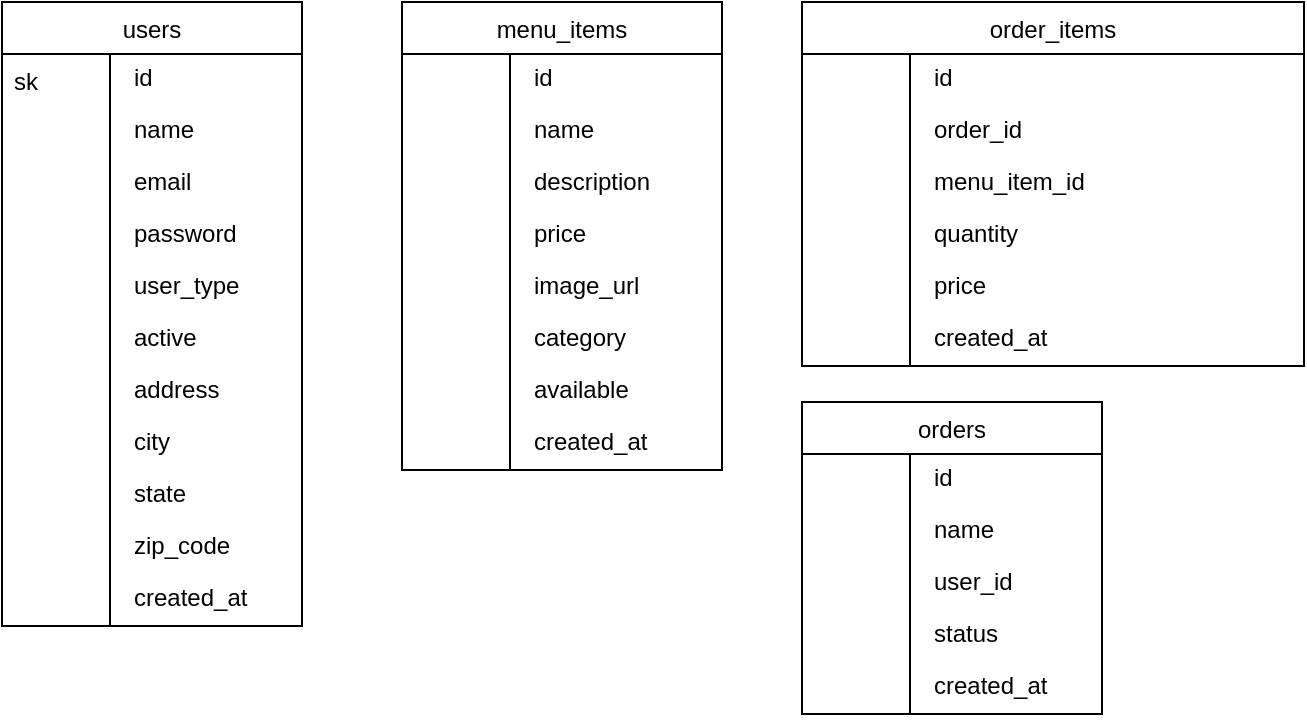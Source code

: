 <mxfile version="26.1.2">
  <diagram id="C5RBs43oDa-KdzZeNtuy" name="Page-1">
    <mxGraphModel dx="1204" dy="806" grid="1" gridSize="10" guides="1" tooltips="1" connect="1" arrows="1" fold="1" page="1" pageScale="1" pageWidth="827" pageHeight="1169" math="0" shadow="0">
      <root>
        <mxCell id="WIyWlLk6GJQsqaUBKTNV-0" />
        <mxCell id="WIyWlLk6GJQsqaUBKTNV-1" parent="WIyWlLk6GJQsqaUBKTNV-0" />
        <mxCell id="U28LsbOnMqw_fD2AOwAo-0" value="users" style="swimlane;fontStyle=0;childLayout=stackLayout;horizontal=1;startSize=26;fillColor=default;horizontalStack=0;resizeParent=1;resizeLast=0;collapsible=1;marginBottom=0;swimlaneFillColor=default;align=center;" vertex="1" parent="WIyWlLk6GJQsqaUBKTNV-1">
          <mxGeometry x="120" y="120" width="150" height="312" as="geometry" />
        </mxCell>
        <mxCell id="U28LsbOnMqw_fD2AOwAo-1" value="id" style="shape=partialRectangle;top=0;left=0;right=0;bottom=0;align=left;verticalAlign=top;spacingTop=-2;fillColor=none;spacingLeft=64;spacingRight=4;overflow=hidden;rotatable=0;points=[[0,0.5],[1,0.5]];portConstraint=eastwest;dropTarget=0;" vertex="1" parent="U28LsbOnMqw_fD2AOwAo-0">
          <mxGeometry y="26" width="150" height="26" as="geometry" />
        </mxCell>
        <mxCell id="U28LsbOnMqw_fD2AOwAo-2" value="sk" style="shape=partialRectangle;top=0;left=0;bottom=0;fillColor=none;align=left;verticalAlign=middle;spacingLeft=4;spacingRight=4;overflow=hidden;rotatable=180;points=[];portConstraint=eastwest;part=1;" vertex="1" connectable="0" parent="U28LsbOnMqw_fD2AOwAo-1">
          <mxGeometry width="54" height="26" as="geometry" />
        </mxCell>
        <mxCell id="U28LsbOnMqw_fD2AOwAo-3" value="name" style="shape=partialRectangle;top=0;left=0;right=0;bottom=0;align=left;verticalAlign=top;spacingTop=-2;fillColor=none;spacingLeft=64;spacingRight=4;overflow=hidden;rotatable=0;points=[[0,0.5],[1,0.5]];portConstraint=eastwest;dropTarget=0;" vertex="1" parent="U28LsbOnMqw_fD2AOwAo-0">
          <mxGeometry y="52" width="150" height="26" as="geometry" />
        </mxCell>
        <mxCell id="U28LsbOnMqw_fD2AOwAo-4" value="" style="shape=partialRectangle;top=0;left=0;bottom=0;fillColor=none;align=left;verticalAlign=middle;spacingLeft=4;spacingRight=4;overflow=hidden;rotatable=180;points=[];portConstraint=eastwest;part=1;" vertex="1" connectable="0" parent="U28LsbOnMqw_fD2AOwAo-3">
          <mxGeometry width="54" height="26" as="geometry" />
        </mxCell>
        <mxCell id="U28LsbOnMqw_fD2AOwAo-5" value="email" style="shape=partialRectangle;top=0;left=0;right=0;bottom=0;align=left;verticalAlign=top;spacingTop=-2;fillColor=none;spacingLeft=64;spacingRight=4;overflow=hidden;rotatable=0;points=[[0,0.5],[1,0.5]];portConstraint=eastwest;dropTarget=0;" vertex="1" parent="U28LsbOnMqw_fD2AOwAo-0">
          <mxGeometry y="78" width="150" height="26" as="geometry" />
        </mxCell>
        <mxCell id="U28LsbOnMqw_fD2AOwAo-6" value="" style="shape=partialRectangle;top=0;left=0;bottom=0;fillColor=none;align=left;verticalAlign=middle;spacingLeft=4;spacingRight=4;overflow=hidden;rotatable=180;points=[];portConstraint=eastwest;part=1;" vertex="1" connectable="0" parent="U28LsbOnMqw_fD2AOwAo-5">
          <mxGeometry width="54" height="26" as="geometry" />
        </mxCell>
        <mxCell id="U28LsbOnMqw_fD2AOwAo-7" value="password" style="shape=partialRectangle;top=0;left=0;right=0;bottom=0;align=left;verticalAlign=top;spacingTop=-2;fillColor=none;spacingLeft=64;spacingRight=4;overflow=hidden;rotatable=0;points=[[0,0.5],[1,0.5]];portConstraint=eastwest;dropTarget=0;" vertex="1" parent="U28LsbOnMqw_fD2AOwAo-0">
          <mxGeometry y="104" width="150" height="26" as="geometry" />
        </mxCell>
        <mxCell id="U28LsbOnMqw_fD2AOwAo-8" value="" style="shape=partialRectangle;top=0;left=0;bottom=0;fillColor=none;align=left;verticalAlign=middle;spacingLeft=4;spacingRight=4;overflow=hidden;rotatable=180;points=[];portConstraint=eastwest;part=1;" vertex="1" connectable="0" parent="U28LsbOnMqw_fD2AOwAo-7">
          <mxGeometry width="54" height="26" as="geometry" />
        </mxCell>
        <mxCell id="U28LsbOnMqw_fD2AOwAo-9" value="user_type" style="shape=partialRectangle;top=0;left=0;right=0;bottom=0;align=left;verticalAlign=top;spacingTop=-2;fillColor=none;spacingLeft=64;spacingRight=4;overflow=hidden;rotatable=0;points=[[0,0.5],[1,0.5]];portConstraint=eastwest;dropTarget=0;" vertex="1" parent="U28LsbOnMqw_fD2AOwAo-0">
          <mxGeometry y="130" width="150" height="26" as="geometry" />
        </mxCell>
        <mxCell id="U28LsbOnMqw_fD2AOwAo-10" value="" style="shape=partialRectangle;top=0;left=0;bottom=0;fillColor=none;align=left;verticalAlign=middle;spacingLeft=4;spacingRight=4;overflow=hidden;rotatable=180;points=[];portConstraint=eastwest;part=1;" vertex="1" connectable="0" parent="U28LsbOnMqw_fD2AOwAo-9">
          <mxGeometry width="54" height="26" as="geometry" />
        </mxCell>
        <mxCell id="U28LsbOnMqw_fD2AOwAo-11" value="active" style="shape=partialRectangle;top=0;left=0;right=0;bottom=0;align=left;verticalAlign=top;spacingTop=-2;fillColor=none;spacingLeft=64;spacingRight=4;overflow=hidden;rotatable=0;points=[[0,0.5],[1,0.5]];portConstraint=eastwest;dropTarget=0;" vertex="1" parent="U28LsbOnMqw_fD2AOwAo-0">
          <mxGeometry y="156" width="150" height="26" as="geometry" />
        </mxCell>
        <mxCell id="U28LsbOnMqw_fD2AOwAo-12" value="" style="shape=partialRectangle;top=0;left=0;bottom=0;fillColor=none;align=left;verticalAlign=middle;spacingLeft=4;spacingRight=4;overflow=hidden;rotatable=180;points=[];portConstraint=eastwest;part=1;" vertex="1" connectable="0" parent="U28LsbOnMqw_fD2AOwAo-11">
          <mxGeometry width="54" height="26" as="geometry" />
        </mxCell>
        <mxCell id="U28LsbOnMqw_fD2AOwAo-13" value="address" style="shape=partialRectangle;top=0;left=0;right=0;bottom=0;align=left;verticalAlign=top;spacingTop=-2;fillColor=none;spacingLeft=64;spacingRight=4;overflow=hidden;rotatable=0;points=[[0,0.5],[1,0.5]];portConstraint=eastwest;dropTarget=0;" vertex="1" parent="U28LsbOnMqw_fD2AOwAo-0">
          <mxGeometry y="182" width="150" height="26" as="geometry" />
        </mxCell>
        <mxCell id="U28LsbOnMqw_fD2AOwAo-14" value="" style="shape=partialRectangle;top=0;left=0;bottom=0;fillColor=none;align=left;verticalAlign=middle;spacingLeft=4;spacingRight=4;overflow=hidden;rotatable=180;points=[];portConstraint=eastwest;part=1;" vertex="1" connectable="0" parent="U28LsbOnMqw_fD2AOwAo-13">
          <mxGeometry width="54" height="26" as="geometry" />
        </mxCell>
        <mxCell id="U28LsbOnMqw_fD2AOwAo-15" value="city" style="shape=partialRectangle;top=0;left=0;right=0;bottom=0;align=left;verticalAlign=top;spacingTop=-2;fillColor=none;spacingLeft=64;spacingRight=4;overflow=hidden;rotatable=0;points=[[0,0.5],[1,0.5]];portConstraint=eastwest;dropTarget=0;" vertex="1" parent="U28LsbOnMqw_fD2AOwAo-0">
          <mxGeometry y="208" width="150" height="26" as="geometry" />
        </mxCell>
        <mxCell id="U28LsbOnMqw_fD2AOwAo-16" value="" style="shape=partialRectangle;top=0;left=0;bottom=0;fillColor=none;align=left;verticalAlign=middle;spacingLeft=4;spacingRight=4;overflow=hidden;rotatable=180;points=[];portConstraint=eastwest;part=1;" vertex="1" connectable="0" parent="U28LsbOnMqw_fD2AOwAo-15">
          <mxGeometry width="54" height="26" as="geometry" />
        </mxCell>
        <mxCell id="U28LsbOnMqw_fD2AOwAo-17" value="state" style="shape=partialRectangle;top=0;left=0;right=0;bottom=0;align=left;verticalAlign=top;spacingTop=-2;fillColor=none;spacingLeft=64;spacingRight=4;overflow=hidden;rotatable=0;points=[[0,0.5],[1,0.5]];portConstraint=eastwest;dropTarget=0;" vertex="1" parent="U28LsbOnMqw_fD2AOwAo-0">
          <mxGeometry y="234" width="150" height="26" as="geometry" />
        </mxCell>
        <mxCell id="U28LsbOnMqw_fD2AOwAo-18" value="" style="shape=partialRectangle;top=0;left=0;bottom=0;fillColor=none;align=left;verticalAlign=middle;spacingLeft=4;spacingRight=4;overflow=hidden;rotatable=180;points=[];portConstraint=eastwest;part=1;" vertex="1" connectable="0" parent="U28LsbOnMqw_fD2AOwAo-17">
          <mxGeometry width="54" height="26" as="geometry" />
        </mxCell>
        <mxCell id="U28LsbOnMqw_fD2AOwAo-19" value="zip_code" style="shape=partialRectangle;top=0;left=0;right=0;bottom=0;align=left;verticalAlign=top;spacingTop=-2;fillColor=none;spacingLeft=64;spacingRight=4;overflow=hidden;rotatable=0;points=[[0,0.5],[1,0.5]];portConstraint=eastwest;dropTarget=0;" vertex="1" parent="U28LsbOnMqw_fD2AOwAo-0">
          <mxGeometry y="260" width="150" height="26" as="geometry" />
        </mxCell>
        <mxCell id="U28LsbOnMqw_fD2AOwAo-20" value="" style="shape=partialRectangle;top=0;left=0;bottom=0;fillColor=none;align=left;verticalAlign=middle;spacingLeft=4;spacingRight=4;overflow=hidden;rotatable=180;points=[];portConstraint=eastwest;part=1;" vertex="1" connectable="0" parent="U28LsbOnMqw_fD2AOwAo-19">
          <mxGeometry width="54" height="26" as="geometry" />
        </mxCell>
        <mxCell id="U28LsbOnMqw_fD2AOwAo-21" value="created_at" style="shape=partialRectangle;top=0;left=0;right=0;bottom=0;align=left;verticalAlign=top;spacingTop=-2;fillColor=none;spacingLeft=64;spacingRight=4;overflow=hidden;rotatable=0;points=[[0,0.5],[1,0.5]];portConstraint=eastwest;dropTarget=0;" vertex="1" parent="U28LsbOnMqw_fD2AOwAo-0">
          <mxGeometry y="286" width="150" height="26" as="geometry" />
        </mxCell>
        <mxCell id="U28LsbOnMqw_fD2AOwAo-22" value="" style="shape=partialRectangle;top=0;left=0;bottom=0;fillColor=none;align=left;verticalAlign=middle;spacingLeft=4;spacingRight=4;overflow=hidden;rotatable=180;points=[];portConstraint=eastwest;part=1;" vertex="1" connectable="0" parent="U28LsbOnMqw_fD2AOwAo-21">
          <mxGeometry width="54" height="26" as="geometry" />
        </mxCell>
        <mxCell id="U28LsbOnMqw_fD2AOwAo-23" value="menu_items" style="swimlane;fontStyle=0;childLayout=stackLayout;horizontal=1;startSize=26;fillColor=default;horizontalStack=0;resizeParent=1;resizeLast=0;collapsible=1;marginBottom=0;swimlaneFillColor=default;align=center;" vertex="1" parent="WIyWlLk6GJQsqaUBKTNV-1">
          <mxGeometry x="320" y="120" width="160" height="234" as="geometry" />
        </mxCell>
        <mxCell id="U28LsbOnMqw_fD2AOwAo-24" value="id" style="shape=partialRectangle;top=0;left=0;right=0;bottom=0;align=left;verticalAlign=top;spacingTop=-2;fillColor=none;spacingLeft=64;spacingRight=4;overflow=hidden;rotatable=0;points=[[0,0.5],[1,0.5]];portConstraint=eastwest;dropTarget=0;" vertex="1" parent="U28LsbOnMqw_fD2AOwAo-23">
          <mxGeometry y="26" width="160" height="26" as="geometry" />
        </mxCell>
        <mxCell id="U28LsbOnMqw_fD2AOwAo-25" value="" style="shape=partialRectangle;top=0;left=0;bottom=0;fillColor=none;align=left;verticalAlign=middle;spacingLeft=4;spacingRight=4;overflow=hidden;rotatable=180;points=[];portConstraint=eastwest;part=1;" vertex="1" connectable="0" parent="U28LsbOnMqw_fD2AOwAo-24">
          <mxGeometry width="54" height="26" as="geometry" />
        </mxCell>
        <mxCell id="U28LsbOnMqw_fD2AOwAo-26" value="name" style="shape=partialRectangle;top=0;left=0;right=0;bottom=0;align=left;verticalAlign=top;spacingTop=-2;fillColor=none;spacingLeft=64;spacingRight=4;overflow=hidden;rotatable=0;points=[[0,0.5],[1,0.5]];portConstraint=eastwest;dropTarget=0;" vertex="1" parent="U28LsbOnMqw_fD2AOwAo-23">
          <mxGeometry y="52" width="160" height="26" as="geometry" />
        </mxCell>
        <mxCell id="U28LsbOnMqw_fD2AOwAo-27" value="" style="shape=partialRectangle;top=0;left=0;bottom=0;fillColor=none;align=left;verticalAlign=middle;spacingLeft=4;spacingRight=4;overflow=hidden;rotatable=180;points=[];portConstraint=eastwest;part=1;" vertex="1" connectable="0" parent="U28LsbOnMqw_fD2AOwAo-26">
          <mxGeometry width="54" height="26" as="geometry" />
        </mxCell>
        <mxCell id="U28LsbOnMqw_fD2AOwAo-28" value="description" style="shape=partialRectangle;top=0;left=0;right=0;bottom=0;align=left;verticalAlign=top;spacingTop=-2;fillColor=none;spacingLeft=64;spacingRight=4;overflow=hidden;rotatable=0;points=[[0,0.5],[1,0.5]];portConstraint=eastwest;dropTarget=0;" vertex="1" parent="U28LsbOnMqw_fD2AOwAo-23">
          <mxGeometry y="78" width="160" height="26" as="geometry" />
        </mxCell>
        <mxCell id="U28LsbOnMqw_fD2AOwAo-29" value="" style="shape=partialRectangle;top=0;left=0;bottom=0;fillColor=none;align=left;verticalAlign=middle;spacingLeft=4;spacingRight=4;overflow=hidden;rotatable=180;points=[];portConstraint=eastwest;part=1;" vertex="1" connectable="0" parent="U28LsbOnMqw_fD2AOwAo-28">
          <mxGeometry width="54" height="26" as="geometry" />
        </mxCell>
        <mxCell id="U28LsbOnMqw_fD2AOwAo-30" value="price" style="shape=partialRectangle;top=0;left=0;right=0;bottom=0;align=left;verticalAlign=top;spacingTop=-2;fillColor=none;spacingLeft=64;spacingRight=4;overflow=hidden;rotatable=0;points=[[0,0.5],[1,0.5]];portConstraint=eastwest;dropTarget=0;" vertex="1" parent="U28LsbOnMqw_fD2AOwAo-23">
          <mxGeometry y="104" width="160" height="26" as="geometry" />
        </mxCell>
        <mxCell id="U28LsbOnMqw_fD2AOwAo-31" value="" style="shape=partialRectangle;top=0;left=0;bottom=0;fillColor=none;align=left;verticalAlign=middle;spacingLeft=4;spacingRight=4;overflow=hidden;rotatable=180;points=[];portConstraint=eastwest;part=1;" vertex="1" connectable="0" parent="U28LsbOnMqw_fD2AOwAo-30">
          <mxGeometry width="54" height="26" as="geometry" />
        </mxCell>
        <mxCell id="U28LsbOnMqw_fD2AOwAo-32" value="image_url" style="shape=partialRectangle;top=0;left=0;right=0;bottom=0;align=left;verticalAlign=top;spacingTop=-2;fillColor=none;spacingLeft=64;spacingRight=4;overflow=hidden;rotatable=0;points=[[0,0.5],[1,0.5]];portConstraint=eastwest;dropTarget=0;" vertex="1" parent="U28LsbOnMqw_fD2AOwAo-23">
          <mxGeometry y="130" width="160" height="26" as="geometry" />
        </mxCell>
        <mxCell id="U28LsbOnMqw_fD2AOwAo-33" value="" style="shape=partialRectangle;top=0;left=0;bottom=0;fillColor=none;align=left;verticalAlign=middle;spacingLeft=4;spacingRight=4;overflow=hidden;rotatable=180;points=[];portConstraint=eastwest;part=1;" vertex="1" connectable="0" parent="U28LsbOnMqw_fD2AOwAo-32">
          <mxGeometry width="54" height="26" as="geometry" />
        </mxCell>
        <mxCell id="U28LsbOnMqw_fD2AOwAo-34" value="category" style="shape=partialRectangle;top=0;left=0;right=0;bottom=0;align=left;verticalAlign=top;spacingTop=-2;fillColor=none;spacingLeft=64;spacingRight=4;overflow=hidden;rotatable=0;points=[[0,0.5],[1,0.5]];portConstraint=eastwest;dropTarget=0;" vertex="1" parent="U28LsbOnMqw_fD2AOwAo-23">
          <mxGeometry y="156" width="160" height="26" as="geometry" />
        </mxCell>
        <mxCell id="U28LsbOnMqw_fD2AOwAo-35" value="" style="shape=partialRectangle;top=0;left=0;bottom=0;fillColor=none;align=left;verticalAlign=middle;spacingLeft=4;spacingRight=4;overflow=hidden;rotatable=180;points=[];portConstraint=eastwest;part=1;" vertex="1" connectable="0" parent="U28LsbOnMqw_fD2AOwAo-34">
          <mxGeometry width="54" height="26" as="geometry" />
        </mxCell>
        <mxCell id="U28LsbOnMqw_fD2AOwAo-36" value="available" style="shape=partialRectangle;top=0;left=0;right=0;bottom=0;align=left;verticalAlign=top;spacingTop=-2;fillColor=none;spacingLeft=64;spacingRight=4;overflow=hidden;rotatable=0;points=[[0,0.5],[1,0.5]];portConstraint=eastwest;dropTarget=0;" vertex="1" parent="U28LsbOnMqw_fD2AOwAo-23">
          <mxGeometry y="182" width="160" height="26" as="geometry" />
        </mxCell>
        <mxCell id="U28LsbOnMqw_fD2AOwAo-37" value="" style="shape=partialRectangle;top=0;left=0;bottom=0;fillColor=none;align=left;verticalAlign=middle;spacingLeft=4;spacingRight=4;overflow=hidden;rotatable=180;points=[];portConstraint=eastwest;part=1;" vertex="1" connectable="0" parent="U28LsbOnMqw_fD2AOwAo-36">
          <mxGeometry width="54" height="26" as="geometry" />
        </mxCell>
        <mxCell id="U28LsbOnMqw_fD2AOwAo-38" value="created_at" style="shape=partialRectangle;top=0;left=0;right=0;bottom=0;align=left;verticalAlign=top;spacingTop=-2;fillColor=none;spacingLeft=64;spacingRight=4;overflow=hidden;rotatable=0;points=[[0,0.5],[1,0.5]];portConstraint=eastwest;dropTarget=0;" vertex="1" parent="U28LsbOnMqw_fD2AOwAo-23">
          <mxGeometry y="208" width="160" height="26" as="geometry" />
        </mxCell>
        <mxCell id="U28LsbOnMqw_fD2AOwAo-39" value="" style="shape=partialRectangle;top=0;left=0;bottom=0;fillColor=none;align=left;verticalAlign=middle;spacingLeft=4;spacingRight=4;overflow=hidden;rotatable=180;points=[];portConstraint=eastwest;part=1;" vertex="1" connectable="0" parent="U28LsbOnMqw_fD2AOwAo-38">
          <mxGeometry width="54" height="26" as="geometry" />
        </mxCell>
        <mxCell id="U28LsbOnMqw_fD2AOwAo-40" value="orders" style="swimlane;fontStyle=0;childLayout=stackLayout;horizontal=1;startSize=26;fillColor=default;horizontalStack=0;resizeParent=1;resizeLast=0;collapsible=1;marginBottom=0;swimlaneFillColor=default;align=center;" vertex="1" parent="WIyWlLk6GJQsqaUBKTNV-1">
          <mxGeometry x="520" y="320" width="150" height="156" as="geometry" />
        </mxCell>
        <mxCell id="U28LsbOnMqw_fD2AOwAo-41" value="id" style="shape=partialRectangle;top=0;left=0;right=0;bottom=0;align=left;verticalAlign=top;spacingTop=-2;fillColor=none;spacingLeft=64;spacingRight=4;overflow=hidden;rotatable=0;points=[[0,0.5],[1,0.5]];portConstraint=eastwest;dropTarget=0;" vertex="1" parent="U28LsbOnMqw_fD2AOwAo-40">
          <mxGeometry y="26" width="150" height="26" as="geometry" />
        </mxCell>
        <mxCell id="U28LsbOnMqw_fD2AOwAo-42" value="" style="shape=partialRectangle;top=0;left=0;bottom=0;fillColor=none;align=left;verticalAlign=middle;spacingLeft=4;spacingRight=4;overflow=hidden;rotatable=180;points=[];portConstraint=eastwest;part=1;" vertex="1" connectable="0" parent="U28LsbOnMqw_fD2AOwAo-41">
          <mxGeometry width="54" height="26" as="geometry" />
        </mxCell>
        <mxCell id="U28LsbOnMqw_fD2AOwAo-43" value="name" style="shape=partialRectangle;top=0;left=0;right=0;bottom=0;align=left;verticalAlign=top;spacingTop=-2;fillColor=none;spacingLeft=64;spacingRight=4;overflow=hidden;rotatable=0;points=[[0,0.5],[1,0.5]];portConstraint=eastwest;dropTarget=0;" vertex="1" parent="U28LsbOnMqw_fD2AOwAo-40">
          <mxGeometry y="52" width="150" height="26" as="geometry" />
        </mxCell>
        <mxCell id="U28LsbOnMqw_fD2AOwAo-44" value="" style="shape=partialRectangle;top=0;left=0;bottom=0;fillColor=none;align=left;verticalAlign=middle;spacingLeft=4;spacingRight=4;overflow=hidden;rotatable=180;points=[];portConstraint=eastwest;part=1;" vertex="1" connectable="0" parent="U28LsbOnMqw_fD2AOwAo-43">
          <mxGeometry width="54" height="26" as="geometry" />
        </mxCell>
        <mxCell id="U28LsbOnMqw_fD2AOwAo-45" value="user_id" style="shape=partialRectangle;top=0;left=0;right=0;bottom=0;align=left;verticalAlign=top;spacingTop=-2;fillColor=none;spacingLeft=64;spacingRight=4;overflow=hidden;rotatable=0;points=[[0,0.5],[1,0.5]];portConstraint=eastwest;dropTarget=0;" vertex="1" parent="U28LsbOnMqw_fD2AOwAo-40">
          <mxGeometry y="78" width="150" height="26" as="geometry" />
        </mxCell>
        <mxCell id="U28LsbOnMqw_fD2AOwAo-46" value="" style="shape=partialRectangle;top=0;left=0;bottom=0;fillColor=none;align=left;verticalAlign=middle;spacingLeft=4;spacingRight=4;overflow=hidden;rotatable=180;points=[];portConstraint=eastwest;part=1;" vertex="1" connectable="0" parent="U28LsbOnMqw_fD2AOwAo-45">
          <mxGeometry width="54" height="26" as="geometry" />
        </mxCell>
        <mxCell id="U28LsbOnMqw_fD2AOwAo-47" value="status" style="shape=partialRectangle;top=0;left=0;right=0;bottom=0;align=left;verticalAlign=top;spacingTop=-2;fillColor=none;spacingLeft=64;spacingRight=4;overflow=hidden;rotatable=0;points=[[0,0.5],[1,0.5]];portConstraint=eastwest;dropTarget=0;" vertex="1" parent="U28LsbOnMqw_fD2AOwAo-40">
          <mxGeometry y="104" width="150" height="26" as="geometry" />
        </mxCell>
        <mxCell id="U28LsbOnMqw_fD2AOwAo-48" value="" style="shape=partialRectangle;top=0;left=0;bottom=0;fillColor=none;align=left;verticalAlign=middle;spacingLeft=4;spacingRight=4;overflow=hidden;rotatable=180;points=[];portConstraint=eastwest;part=1;" vertex="1" connectable="0" parent="U28LsbOnMqw_fD2AOwAo-47">
          <mxGeometry width="54" height="26" as="geometry" />
        </mxCell>
        <mxCell id="U28LsbOnMqw_fD2AOwAo-49" value="created_at" style="shape=partialRectangle;top=0;left=0;right=0;bottom=0;align=left;verticalAlign=top;spacingTop=-2;fillColor=none;spacingLeft=64;spacingRight=4;overflow=hidden;rotatable=0;points=[[0,0.5],[1,0.5]];portConstraint=eastwest;dropTarget=0;" vertex="1" parent="U28LsbOnMqw_fD2AOwAo-40">
          <mxGeometry y="130" width="150" height="26" as="geometry" />
        </mxCell>
        <mxCell id="U28LsbOnMqw_fD2AOwAo-50" value="" style="shape=partialRectangle;top=0;left=0;bottom=0;fillColor=none;align=left;verticalAlign=middle;spacingLeft=4;spacingRight=4;overflow=hidden;rotatable=180;points=[];portConstraint=eastwest;part=1;" vertex="1" connectable="0" parent="U28LsbOnMqw_fD2AOwAo-49">
          <mxGeometry width="54" height="26" as="geometry" />
        </mxCell>
        <mxCell id="U28LsbOnMqw_fD2AOwAo-51" value="order_items" style="swimlane;fontStyle=0;childLayout=stackLayout;horizontal=1;startSize=26;fillColor=default;horizontalStack=0;resizeParent=1;resizeLast=0;collapsible=1;marginBottom=0;swimlaneFillColor=default;align=center;" vertex="1" parent="WIyWlLk6GJQsqaUBKTNV-1">
          <mxGeometry x="520" y="120" width="251" height="182" as="geometry" />
        </mxCell>
        <mxCell id="U28LsbOnMqw_fD2AOwAo-52" value="id" style="shape=partialRectangle;top=0;left=0;right=0;bottom=0;align=left;verticalAlign=top;spacingTop=-2;fillColor=none;spacingLeft=64;spacingRight=4;overflow=hidden;rotatable=0;points=[[0,0.5],[1,0.5]];portConstraint=eastwest;dropTarget=0;" vertex="1" parent="U28LsbOnMqw_fD2AOwAo-51">
          <mxGeometry y="26" width="251" height="26" as="geometry" />
        </mxCell>
        <mxCell id="U28LsbOnMqw_fD2AOwAo-53" value="" style="shape=partialRectangle;top=0;left=0;bottom=0;fillColor=none;align=left;verticalAlign=middle;spacingLeft=4;spacingRight=4;overflow=hidden;rotatable=180;points=[];portConstraint=eastwest;part=1;" vertex="1" connectable="0" parent="U28LsbOnMqw_fD2AOwAo-52">
          <mxGeometry width="54" height="26" as="geometry" />
        </mxCell>
        <mxCell id="U28LsbOnMqw_fD2AOwAo-54" value="order_id" style="shape=partialRectangle;top=0;left=0;right=0;bottom=0;align=left;verticalAlign=top;spacingTop=-2;fillColor=none;spacingLeft=64;spacingRight=4;overflow=hidden;rotatable=0;points=[[0,0.5],[1,0.5]];portConstraint=eastwest;dropTarget=0;" vertex="1" parent="U28LsbOnMqw_fD2AOwAo-51">
          <mxGeometry y="52" width="251" height="26" as="geometry" />
        </mxCell>
        <mxCell id="U28LsbOnMqw_fD2AOwAo-55" value="" style="shape=partialRectangle;top=0;left=0;bottom=0;fillColor=none;align=left;verticalAlign=middle;spacingLeft=4;spacingRight=4;overflow=hidden;rotatable=180;points=[];portConstraint=eastwest;part=1;" vertex="1" connectable="0" parent="U28LsbOnMqw_fD2AOwAo-54">
          <mxGeometry width="54" height="26" as="geometry" />
        </mxCell>
        <mxCell id="U28LsbOnMqw_fD2AOwAo-56" value="menu_item_id" style="shape=partialRectangle;top=0;left=0;right=0;bottom=0;align=left;verticalAlign=top;spacingTop=-2;fillColor=none;spacingLeft=64;spacingRight=4;overflow=hidden;rotatable=0;points=[[0,0.5],[1,0.5]];portConstraint=eastwest;dropTarget=0;" vertex="1" parent="U28LsbOnMqw_fD2AOwAo-51">
          <mxGeometry y="78" width="251" height="26" as="geometry" />
        </mxCell>
        <mxCell id="U28LsbOnMqw_fD2AOwAo-57" value="" style="shape=partialRectangle;top=0;left=0;bottom=0;fillColor=none;align=left;verticalAlign=middle;spacingLeft=4;spacingRight=4;overflow=hidden;rotatable=180;points=[];portConstraint=eastwest;part=1;" vertex="1" connectable="0" parent="U28LsbOnMqw_fD2AOwAo-56">
          <mxGeometry width="54" height="26" as="geometry" />
        </mxCell>
        <mxCell id="U28LsbOnMqw_fD2AOwAo-58" value="quantity" style="shape=partialRectangle;top=0;left=0;right=0;bottom=0;align=left;verticalAlign=top;spacingTop=-2;fillColor=none;spacingLeft=64;spacingRight=4;overflow=hidden;rotatable=0;points=[[0,0.5],[1,0.5]];portConstraint=eastwest;dropTarget=0;" vertex="1" parent="U28LsbOnMqw_fD2AOwAo-51">
          <mxGeometry y="104" width="251" height="26" as="geometry" />
        </mxCell>
        <mxCell id="U28LsbOnMqw_fD2AOwAo-59" value="" style="shape=partialRectangle;top=0;left=0;bottom=0;fillColor=none;align=left;verticalAlign=middle;spacingLeft=4;spacingRight=4;overflow=hidden;rotatable=180;points=[];portConstraint=eastwest;part=1;" vertex="1" connectable="0" parent="U28LsbOnMqw_fD2AOwAo-58">
          <mxGeometry width="54" height="26" as="geometry" />
        </mxCell>
        <mxCell id="U28LsbOnMqw_fD2AOwAo-60" value="price" style="shape=partialRectangle;top=0;left=0;right=0;bottom=0;align=left;verticalAlign=top;spacingTop=-2;fillColor=none;spacingLeft=64;spacingRight=4;overflow=hidden;rotatable=0;points=[[0,0.5],[1,0.5]];portConstraint=eastwest;dropTarget=0;" vertex="1" parent="U28LsbOnMqw_fD2AOwAo-51">
          <mxGeometry y="130" width="251" height="26" as="geometry" />
        </mxCell>
        <mxCell id="U28LsbOnMqw_fD2AOwAo-61" value="" style="shape=partialRectangle;top=0;left=0;bottom=0;fillColor=none;align=left;verticalAlign=middle;spacingLeft=4;spacingRight=4;overflow=hidden;rotatable=180;points=[];portConstraint=eastwest;part=1;" vertex="1" connectable="0" parent="U28LsbOnMqw_fD2AOwAo-60">
          <mxGeometry width="54" height="26" as="geometry" />
        </mxCell>
        <mxCell id="U28LsbOnMqw_fD2AOwAo-62" value="created_at" style="shape=partialRectangle;top=0;left=0;right=0;bottom=0;align=left;verticalAlign=top;spacingTop=-2;fillColor=none;spacingLeft=64;spacingRight=4;overflow=hidden;rotatable=0;points=[[0,0.5],[1,0.5]];portConstraint=eastwest;dropTarget=0;" vertex="1" parent="U28LsbOnMqw_fD2AOwAo-51">
          <mxGeometry y="156" width="251" height="26" as="geometry" />
        </mxCell>
        <mxCell id="U28LsbOnMqw_fD2AOwAo-63" value="" style="shape=partialRectangle;top=0;left=0;bottom=0;fillColor=none;align=left;verticalAlign=middle;spacingLeft=4;spacingRight=4;overflow=hidden;rotatable=180;points=[];portConstraint=eastwest;part=1;" vertex="1" connectable="0" parent="U28LsbOnMqw_fD2AOwAo-62">
          <mxGeometry width="54" height="26" as="geometry" />
        </mxCell>
      </root>
    </mxGraphModel>
  </diagram>
</mxfile>
